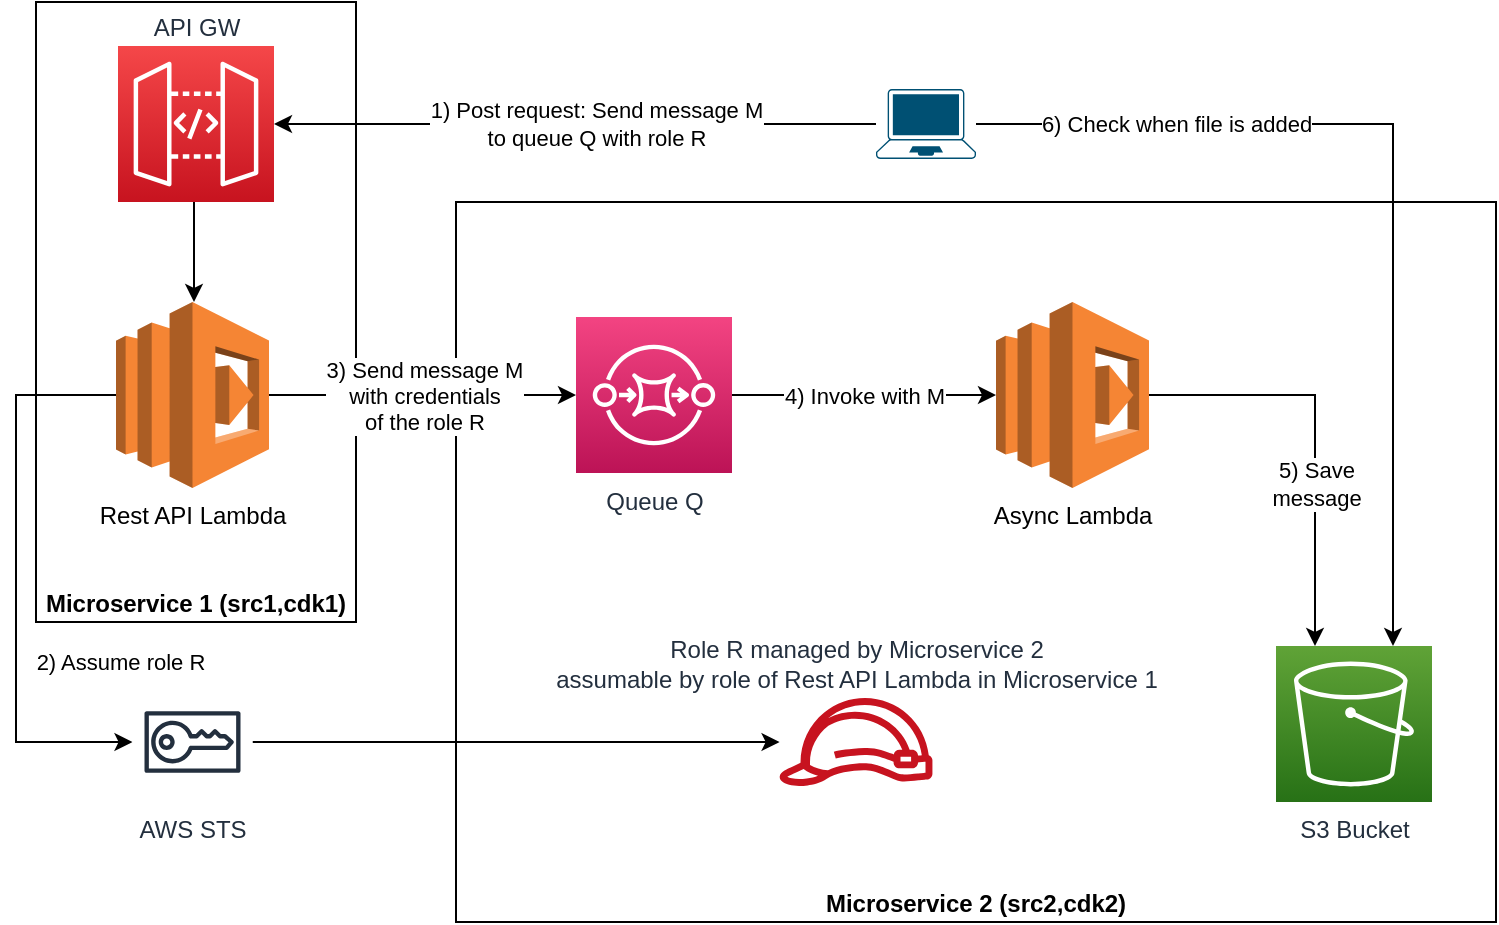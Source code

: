 <mxfile version="14.5.1" type="device"><diagram id="zLjoBY-q4iFxmV11BppE" name="Page-1"><mxGraphModel dx="786" dy="572" grid="1" gridSize="10" guides="1" tooltips="1" connect="1" arrows="1" fold="1" page="1" pageScale="1" pageWidth="827" pageHeight="1169" math="0" shadow="0"><root><mxCell id="0"/><mxCell id="1" parent="0"/><mxCell id="GDwqUcRlKfnP7SUfRUSi-20" value="&lt;b&gt;Microservice 1 (src1,cdk1)&lt;/b&gt;" style="rounded=0;whiteSpace=wrap;html=1;verticalAlign=bottom;glass=0;sketch=0;shadow=0;" vertex="1" parent="1"><mxGeometry x="20" y="20" width="160" height="310" as="geometry"/></mxCell><mxCell id="GDwqUcRlKfnP7SUfRUSi-15" value="&lt;b&gt;Microservice 2 (src2,cdk2)&lt;/b&gt;" style="rounded=0;whiteSpace=wrap;html=1;verticalAlign=bottom;sketch=0;" vertex="1" parent="1"><mxGeometry x="230" y="120" width="520" height="360" as="geometry"/></mxCell><mxCell id="GDwqUcRlKfnP7SUfRUSi-4" value="3) Send message M&lt;br&gt;with credentials&lt;br&gt;of the role R" style="edgeStyle=orthogonalEdgeStyle;rounded=0;orthogonalLoop=1;jettySize=auto;html=1;exitX=1;exitY=0.5;exitDx=0;exitDy=0;exitPerimeter=0;entryX=0;entryY=0.5;entryDx=0;entryDy=0;entryPerimeter=0;" edge="1" parent="1" source="GDwqUcRlKfnP7SUfRUSi-1" target="GDwqUcRlKfnP7SUfRUSi-3"><mxGeometry relative="1" as="geometry"/></mxCell><mxCell id="GDwqUcRlKfnP7SUfRUSi-12" value="2) Assume role R" style="edgeStyle=elbowEdgeStyle;rounded=0;orthogonalLoop=1;jettySize=auto;html=1;exitX=0;exitY=0.5;exitDx=0;exitDy=0;exitPerimeter=0;" edge="1" parent="1" source="GDwqUcRlKfnP7SUfRUSi-1" target="GDwqUcRlKfnP7SUfRUSi-11"><mxGeometry x="0.949" y="40" relative="1" as="geometry"><Array as="points"><mxPoint x="10" y="320"/></Array><mxPoint x="1" as="offset"/></mxGeometry></mxCell><mxCell id="GDwqUcRlKfnP7SUfRUSi-1" value="Rest API Lambda" style="outlineConnect=0;dashed=0;verticalLabelPosition=bottom;verticalAlign=top;align=center;html=1;shape=mxgraph.aws3.lambda;fillColor=#F58534;gradientColor=none;" vertex="1" parent="1"><mxGeometry x="60" y="170" width="76.5" height="93" as="geometry"/></mxCell><mxCell id="GDwqUcRlKfnP7SUfRUSi-34" value="5) Save &lt;br&gt;message" style="edgeStyle=orthogonalEdgeStyle;rounded=0;orthogonalLoop=1;jettySize=auto;html=1;exitX=1;exitY=0.5;exitDx=0;exitDy=0;exitPerimeter=0;entryX=0.25;entryY=0;entryDx=0;entryDy=0;entryPerimeter=0;" edge="1" parent="1" source="GDwqUcRlKfnP7SUfRUSi-2" target="GDwqUcRlKfnP7SUfRUSi-27"><mxGeometry x="0.213" relative="1" as="geometry"><mxPoint y="1" as="offset"/></mxGeometry></mxCell><mxCell id="GDwqUcRlKfnP7SUfRUSi-2" value="Async Lambda&lt;br&gt;" style="outlineConnect=0;dashed=0;verticalLabelPosition=bottom;verticalAlign=top;align=center;html=1;shape=mxgraph.aws3.lambda;fillColor=#F58534;gradientColor=none;" vertex="1" parent="1"><mxGeometry x="500" y="170" width="76.5" height="93" as="geometry"/></mxCell><mxCell id="GDwqUcRlKfnP7SUfRUSi-5" value="4) Invoke with M" style="edgeStyle=orthogonalEdgeStyle;rounded=0;orthogonalLoop=1;jettySize=auto;html=1;exitX=1;exitY=0.5;exitDx=0;exitDy=0;exitPerimeter=0;entryX=0;entryY=0.5;entryDx=0;entryDy=0;entryPerimeter=0;" edge="1" parent="1" source="GDwqUcRlKfnP7SUfRUSi-3" target="GDwqUcRlKfnP7SUfRUSi-2"><mxGeometry relative="1" as="geometry"/></mxCell><mxCell id="GDwqUcRlKfnP7SUfRUSi-3" value="Queue Q" style="points=[[0,0,0],[0.25,0,0],[0.5,0,0],[0.75,0,0],[1,0,0],[0,1,0],[0.25,1,0],[0.5,1,0],[0.75,1,0],[1,1,0],[0,0.25,0],[0,0.5,0],[0,0.75,0],[1,0.25,0],[1,0.5,0],[1,0.75,0]];outlineConnect=0;fontColor=#232F3E;gradientColor=#F34482;gradientDirection=north;fillColor=#BC1356;strokeColor=#ffffff;dashed=0;verticalLabelPosition=bottom;verticalAlign=top;align=center;html=1;fontSize=12;fontStyle=0;aspect=fixed;shape=mxgraph.aws4.resourceIcon;resIcon=mxgraph.aws4.sqs;" vertex="1" parent="1"><mxGeometry x="290" y="177.5" width="78" height="78" as="geometry"/></mxCell><mxCell id="GDwqUcRlKfnP7SUfRUSi-8" value="1) Post request: Send message M &lt;br&gt;to queue Q with role R" style="edgeStyle=orthogonalEdgeStyle;rounded=0;orthogonalLoop=1;jettySize=auto;html=1;entryX=1;entryY=0.5;entryDx=0;entryDy=0;entryPerimeter=0;" edge="1" parent="1" source="GDwqUcRlKfnP7SUfRUSi-7" target="GDwqUcRlKfnP7SUfRUSi-25"><mxGeometry x="-0.07" relative="1" as="geometry"><mxPoint x="180" y="90" as="targetPoint"/><mxPoint as="offset"/></mxGeometry></mxCell><mxCell id="GDwqUcRlKfnP7SUfRUSi-35" value="6) Check when file is added" style="edgeStyle=orthogonalEdgeStyle;rounded=0;orthogonalLoop=1;jettySize=auto;html=1;entryX=0.75;entryY=0;entryDx=0;entryDy=0;entryPerimeter=0;" edge="1" parent="1" source="GDwqUcRlKfnP7SUfRUSi-7" target="GDwqUcRlKfnP7SUfRUSi-27"><mxGeometry x="-0.574" relative="1" as="geometry"><mxPoint as="offset"/></mxGeometry></mxCell><mxCell id="GDwqUcRlKfnP7SUfRUSi-7" value="" style="points=[[0.13,0.02,0],[0.5,0,0],[0.87,0.02,0],[0.885,0.4,0],[0.985,0.985,0],[0.5,1,0],[0.015,0.985,0],[0.115,0.4,0]];verticalLabelPosition=bottom;html=1;verticalAlign=top;aspect=fixed;align=center;pointerEvents=1;shape=mxgraph.cisco19.laptop;fillColor=#005073;strokeColor=none;" vertex="1" parent="1"><mxGeometry x="440" y="63.5" width="50" height="35" as="geometry"/></mxCell><mxCell id="GDwqUcRlKfnP7SUfRUSi-18" style="edgeStyle=elbowEdgeStyle;rounded=0;orthogonalLoop=1;jettySize=auto;html=1;" edge="1" parent="1" source="GDwqUcRlKfnP7SUfRUSi-11" target="GDwqUcRlKfnP7SUfRUSi-17"><mxGeometry relative="1" as="geometry"/></mxCell><mxCell id="GDwqUcRlKfnP7SUfRUSi-11" value="AWS STS" style="outlineConnect=0;fontColor=#232F3E;gradientColor=none;strokeColor=#232F3E;fillColor=#ffffff;dashed=0;verticalLabelPosition=bottom;verticalAlign=top;align=center;html=1;fontSize=12;fontStyle=0;aspect=fixed;shape=mxgraph.aws4.resourceIcon;resIcon=mxgraph.aws4.sts;" vertex="1" parent="1"><mxGeometry x="68.25" y="360" width="60" height="60" as="geometry"/></mxCell><mxCell id="GDwqUcRlKfnP7SUfRUSi-17" value="Role R managed by Microservice 2&lt;br&gt;assumable by role of Rest API Lambda in Microservice 1" style="outlineConnect=0;fontColor=#232F3E;gradientColor=none;fillColor=#C7131F;strokeColor=none;dashed=0;verticalLabelPosition=top;verticalAlign=bottom;align=center;html=1;fontSize=12;fontStyle=0;aspect=fixed;pointerEvents=1;shape=mxgraph.aws4.role;labelPosition=center;" vertex="1" parent="1"><mxGeometry x="391" y="368" width="78" height="44" as="geometry"/></mxCell><mxCell id="GDwqUcRlKfnP7SUfRUSi-26" style="edgeStyle=elbowEdgeStyle;rounded=0;orthogonalLoop=1;jettySize=auto;html=1;" edge="1" parent="1" source="GDwqUcRlKfnP7SUfRUSi-25" target="GDwqUcRlKfnP7SUfRUSi-1"><mxGeometry relative="1" as="geometry"/></mxCell><mxCell id="GDwqUcRlKfnP7SUfRUSi-25" value="API GW" style="points=[[0,0,0],[0.25,0,0],[0.5,0,0],[0.75,0,0],[1,0,0],[0,1,0],[0.25,1,0],[0.5,1,0],[0.75,1,0],[1,1,0],[0,0.25,0],[0,0.5,0],[0,0.75,0],[1,0.25,0],[1,0.5,0],[1,0.75,0]];outlineConnect=0;fontColor=#232F3E;gradientColor=#F54749;gradientDirection=north;fillColor=#C7131F;strokeColor=#ffffff;dashed=0;verticalLabelPosition=top;verticalAlign=bottom;align=center;html=1;fontSize=12;fontStyle=0;aspect=fixed;shape=mxgraph.aws4.resourceIcon;resIcon=mxgraph.aws4.api_gateway;rounded=1;shadow=0;glass=1;sketch=0;labelPosition=center;" vertex="1" parent="1"><mxGeometry x="61" y="42" width="78" height="78" as="geometry"/></mxCell><mxCell id="GDwqUcRlKfnP7SUfRUSi-27" value="S3 Bucket" style="points=[[0,0,0],[0.25,0,0],[0.5,0,0],[0.75,0,0],[1,0,0],[0,1,0],[0.25,1,0],[0.5,1,0],[0.75,1,0],[1,1,0],[0,0.25,0],[0,0.5,0],[0,0.75,0],[1,0.25,0],[1,0.5,0],[1,0.75,0]];outlineConnect=0;fontColor=#232F3E;gradientColor=#60A337;gradientDirection=north;fillColor=#277116;strokeColor=#ffffff;dashed=0;verticalLabelPosition=bottom;verticalAlign=top;align=center;html=1;fontSize=12;fontStyle=0;aspect=fixed;shape=mxgraph.aws4.resourceIcon;resIcon=mxgraph.aws4.s3;rounded=1;shadow=0;glass=1;sketch=0;" vertex="1" parent="1"><mxGeometry x="640" y="342" width="78" height="78" as="geometry"/></mxCell></root></mxGraphModel></diagram></mxfile>
